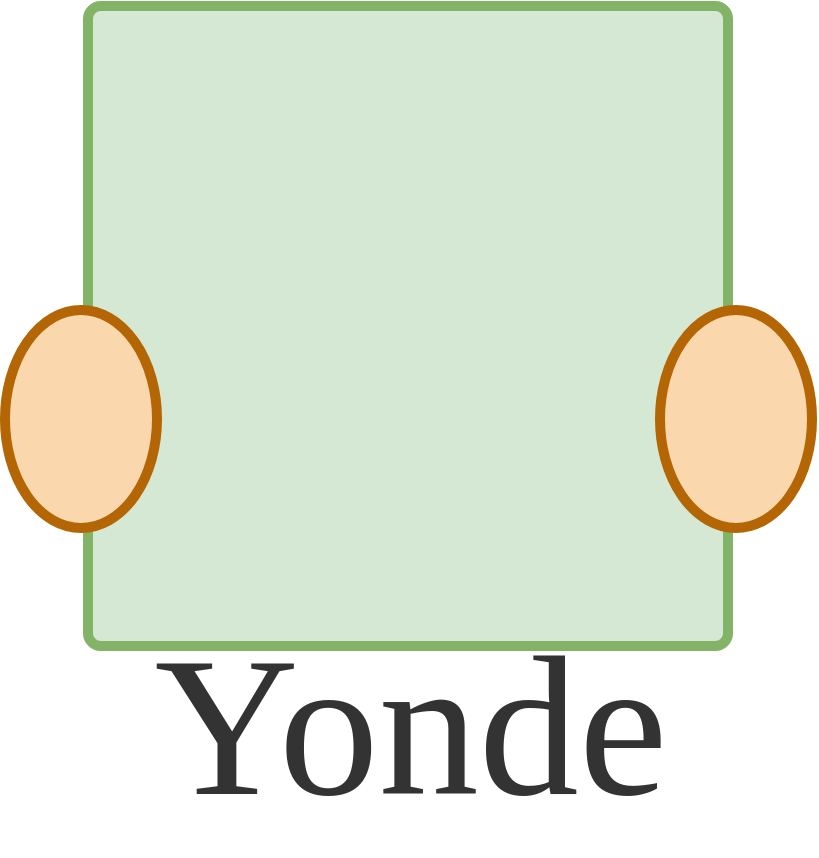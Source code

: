 <mxfile version="13.10.0" type="embed">
    <diagram id="FKqktztcBN4K4i71OJ5Y" name="ページ1">
        <mxGraphModel dx="930" dy="859" grid="1" gridSize="10" guides="1" tooltips="1" connect="1" arrows="1" fold="1" page="1" pageScale="1" pageWidth="827" pageHeight="1169" background="none" math="0" shadow="0">
            <root>
                <mxCell id="0"/>
                <mxCell id="1" parent="0"/>
                <mxCell id="5" value="" style="whiteSpace=wrap;html=1;aspect=fixed;fillColor=#d5e8d4;strokeColor=#82b366;rounded=1;arcSize=2;strokeWidth=5;" parent="1" vertex="1">
                    <mxGeometry x="253" y="425" width="320" height="320" as="geometry"/>
                </mxCell>
                <mxCell id="12" value="" style="ellipse;whiteSpace=wrap;html=1;rotation=90;fillColor=#fad7ac;strokeColor=#b46504;strokeWidth=5;" parent="1" vertex="1">
                    <mxGeometry x="522.5" y="593.5" width="109" height="76" as="geometry"/>
                </mxCell>
                <mxCell id="13" value="Yonde" style="text;html=1;resizable=0;autosize=1;align=center;verticalAlign=middle;points=[];fillColor=none;strokeColor=none;rounded=0;fontSize=100;fontFamily=Comic Sans MS;fontColor=#333333;spacing=2;" parent="1" vertex="1">
                    <mxGeometry x="264" y="720" width="300" height="130" as="geometry"/>
                </mxCell>
                <mxCell id="14" value="" style="ellipse;whiteSpace=wrap;html=1;rotation=90;fillColor=#fad7ac;strokeColor=#b46504;strokeWidth=5;" vertex="1" parent="1">
                    <mxGeometry x="195" y="593.5" width="109" height="76" as="geometry"/>
                </mxCell>
            </root>
        </mxGraphModel>
    </diagram>
</mxfile>
